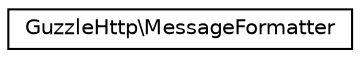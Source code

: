 digraph "Graphical Class Hierarchy"
{
  edge [fontname="Helvetica",fontsize="10",labelfontname="Helvetica",labelfontsize="10"];
  node [fontname="Helvetica",fontsize="10",shape=record];
  rankdir="LR";
  Node0 [label="GuzzleHttp\\MessageFormatter",height=0.2,width=0.4,color="black", fillcolor="white", style="filled",URL="$classGuzzleHttp_1_1MessageFormatter.html"];
}
